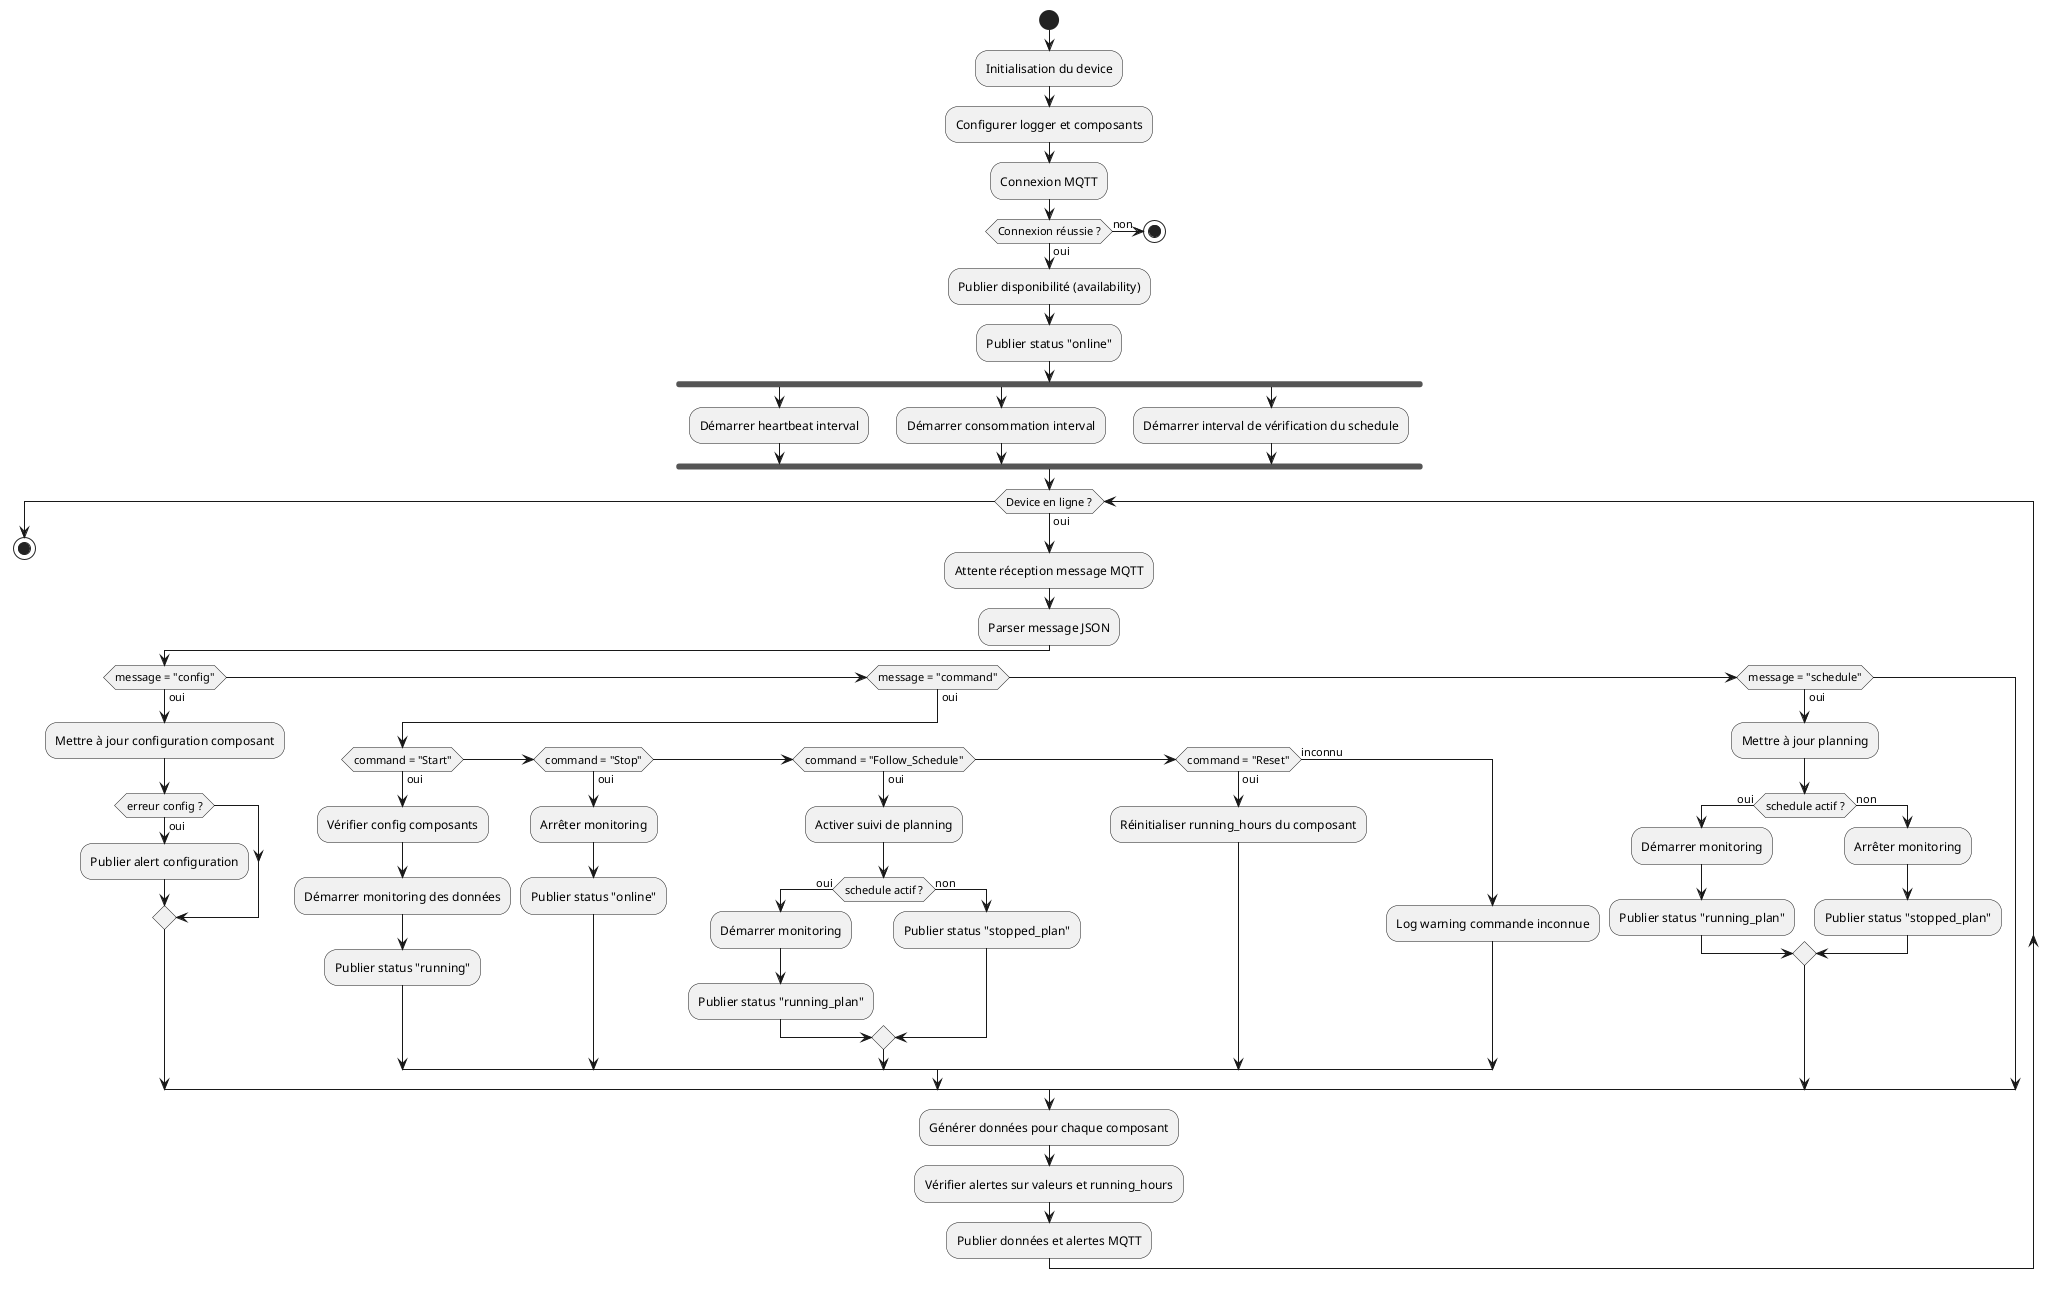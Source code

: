 @startuml STM32_Activity

start

:Initialisation du device;
:Configurer logger et composants;
:Connexion MQTT;

if (Connexion réussie ?) then (oui)
    :Publier disponibilité (availability);
    :Publier status "online";
else (non)
    stop
endif

fork
    :Démarrer heartbeat interval;
fork again
    :Démarrer consommation interval;
fork again
    :Démarrer interval de vérification du schedule;
end fork

while (Device en ligne ?) is (oui)
    :Attente réception message MQTT;
    :Parser message JSON;

    if (message = "config") then (oui)
        :Mettre à jour configuration composant;
        if (erreur config ?) then (oui)
            :Publier alert configuration;
        endif
    elseif (message = "command") then (oui)
        if (command = "Start") then (oui)
            :Vérifier config composants;
            :Démarrer monitoring des données;
            :Publier status "running";
        elseif (command = "Stop") then (oui)
            :Arrêter monitoring;
            :Publier status "online";
        elseif (command = "Follow_Schedule") then (oui)
            :Activer suivi de planning;
            if (schedule actif ?) then (oui)
                :Démarrer monitoring;
                :Publier status "running_plan";
            else (non)
                :Publier status "stopped_plan";
            endif
        elseif (command = "Reset") then (oui)
            :Réinitialiser running_hours du composant;
        else (inconnu)
            :Log warning commande inconnue;
        endif
    elseif (message = "schedule") then (oui)
        :Mettre à jour planning;
        if (schedule actif ?) then (oui)
            :Démarrer monitoring;
            :Publier status "running_plan";
        else (non)
            :Arrêter monitoring;
            :Publier status "stopped_plan";
        endif
    endif

    :Générer données pour chaque composant;
    :Vérifier alertes sur valeurs et running_hours;
    :Publier données et alertes MQTT;
endwhile

stop

@enduml
